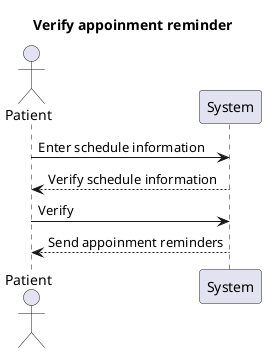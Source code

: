 @startuml
Title Verify appoinment reminder
actor Patient
participant System

Patient-> System: Enter schedule information
System --> Patient: Verify schedule information
Patient -> System: Verify
System --> Patient: Send appoinment reminders
@enduml
